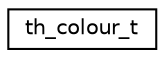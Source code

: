 digraph "Graphical Class Hierarchy"
{
 // LATEX_PDF_SIZE
  edge [fontname="Helvetica",fontsize="10",labelfontname="Helvetica",labelfontsize="10"];
  node [fontname="Helvetica",fontsize="10",shape=record];
  rankdir="LR";
  Node0 [label="th_colour_t",height=0.2,width=0.4,color="black", fillcolor="white", style="filled",URL="$structth__colour__t.html",tooltip=" "];
}
